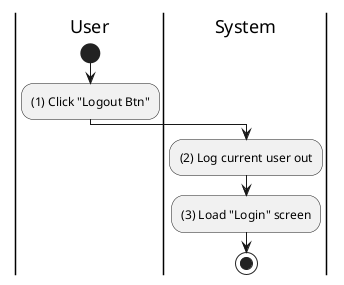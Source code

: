 @startuml my-account-logout
|u|User
|s|System

|u|
start
:(1) Click "Logout Btn";

|s|
:(2) Log current user out;
:(3) Load "Login" screen;
stop
@enduml
